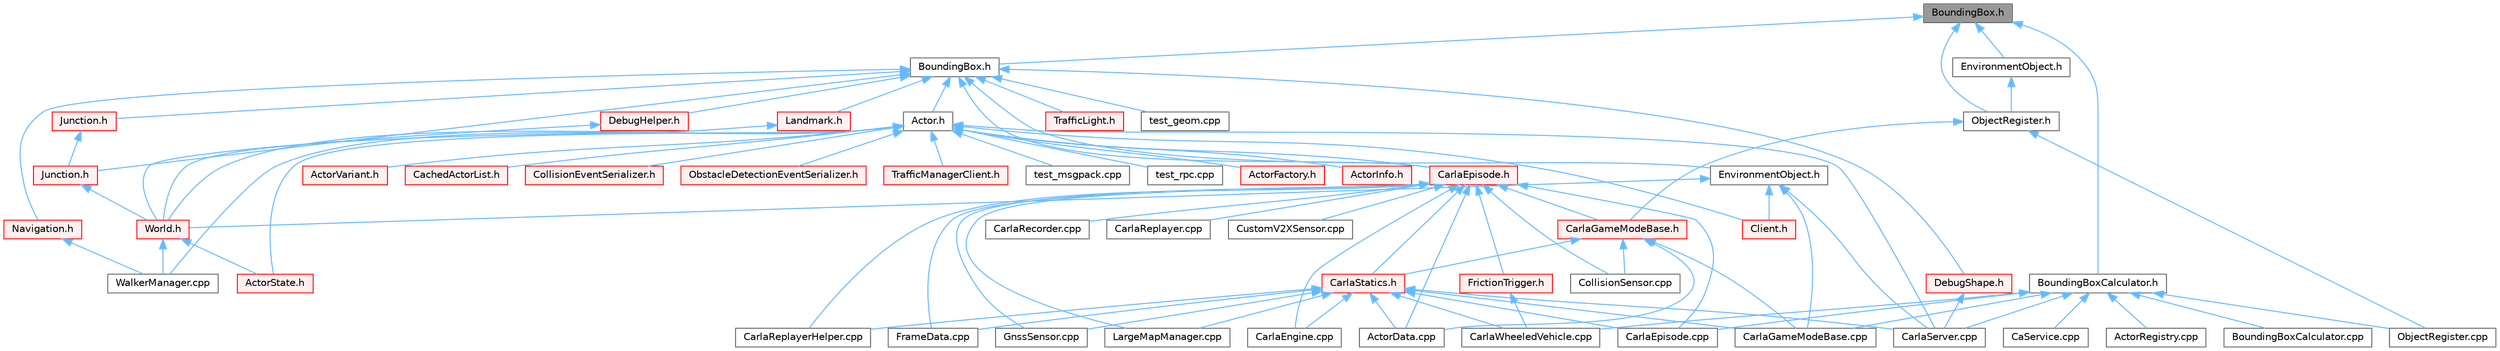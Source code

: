 digraph "BoundingBox.h"
{
 // INTERACTIVE_SVG=YES
 // LATEX_PDF_SIZE
  bgcolor="transparent";
  edge [fontname=Helvetica,fontsize=10,labelfontname=Helvetica,labelfontsize=10];
  node [fontname=Helvetica,fontsize=10,shape=box,height=0.2,width=0.4];
  Node1 [id="Node000001",label="BoundingBox.h",height=0.2,width=0.4,color="gray40", fillcolor="grey60", style="filled", fontcolor="black",tooltip=" "];
  Node1 -> Node2 [id="edge1_Node000001_Node000002",dir="back",color="steelblue1",style="solid",tooltip=" "];
  Node2 [id="Node000002",label="BoundingBox.h",height=0.2,width=0.4,color="grey40", fillcolor="white", style="filled",URL="$d2/dfe/LibCarla_2source_2carla_2geom_2BoundingBox_8h.html",tooltip=" "];
  Node2 -> Node3 [id="edge2_Node000002_Node000003",dir="back",color="steelblue1",style="solid",tooltip=" "];
  Node3 [id="Node000003",label="Actor.h",height=0.2,width=0.4,color="grey40", fillcolor="white", style="filled",URL="$d8/d73/rpc_2Actor_8h.html",tooltip=" "];
  Node3 -> Node4 [id="edge3_Node000003_Node000004",dir="back",color="steelblue1",style="solid",tooltip=" "];
  Node4 [id="Node000004",label="ActorFactory.h",height=0.2,width=0.4,color="red", fillcolor="#FFF0F0", style="filled",URL="$d7/dae/ActorFactory_8h.html",tooltip=" "];
  Node3 -> Node30 [id="edge4_Node000003_Node000030",dir="back",color="steelblue1",style="solid",tooltip=" "];
  Node30 [id="Node000030",label="ActorInfo.h",height=0.2,width=0.4,color="red", fillcolor="#FFF0F0", style="filled",URL="$d0/d4e/ActorInfo_8h.html",tooltip=" "];
  Node3 -> Node147 [id="edge5_Node000003_Node000147",dir="back",color="steelblue1",style="solid",tooltip=" "];
  Node147 [id="Node000147",label="ActorState.h",height=0.2,width=0.4,color="red", fillcolor="#FFF0F0", style="filled",URL="$d4/d22/client_2detail_2ActorState_8h.html",tooltip=" "];
  Node3 -> Node150 [id="edge6_Node000003_Node000150",dir="back",color="steelblue1",style="solid",tooltip=" "];
  Node150 [id="Node000150",label="ActorVariant.h",height=0.2,width=0.4,color="red", fillcolor="#FFF0F0", style="filled",URL="$d9/d0d/ActorVariant_8h.html",tooltip=" "];
  Node3 -> Node203 [id="edge7_Node000003_Node000203",dir="back",color="steelblue1",style="solid",tooltip=" "];
  Node203 [id="Node000203",label="CachedActorList.h",height=0.2,width=0.4,color="red", fillcolor="#FFF0F0", style="filled",URL="$d5/d81/CachedActorList_8h.html",tooltip=" "];
  Node3 -> Node38 [id="edge8_Node000003_Node000038",dir="back",color="steelblue1",style="solid",tooltip=" "];
  Node38 [id="Node000038",label="CarlaEpisode.h",height=0.2,width=0.4,color="red", fillcolor="#FFF0F0", style="filled",URL="$de/db8/CarlaEpisode_8h.html",tooltip=" "];
  Node38 -> Node32 [id="edge9_Node000038_Node000032",dir="back",color="steelblue1",style="solid",tooltip=" "];
  Node32 [id="Node000032",label="ActorData.cpp",height=0.2,width=0.4,color="grey40", fillcolor="white", style="filled",URL="$da/d7f/ActorData_8cpp.html",tooltip=" "];
  Node38 -> Node39 [id="edge10_Node000038_Node000039",dir="back",color="steelblue1",style="solid",tooltip=" "];
  Node39 [id="Node000039",label="CarlaEngine.cpp",height=0.2,width=0.4,color="grey40", fillcolor="white", style="filled",URL="$d6/da1/CarlaEngine_8cpp.html",tooltip=" "];
  Node38 -> Node40 [id="edge11_Node000038_Node000040",dir="back",color="steelblue1",style="solid",tooltip=" "];
  Node40 [id="Node000040",label="CarlaEpisode.cpp",height=0.2,width=0.4,color="grey40", fillcolor="white", style="filled",URL="$d6/dd9/CarlaEpisode_8cpp.html",tooltip=" "];
  Node38 -> Node41 [id="edge12_Node000038_Node000041",dir="back",color="steelblue1",style="solid",tooltip=" "];
  Node41 [id="Node000041",label="CarlaGameModeBase.h",height=0.2,width=0.4,color="red", fillcolor="#FFF0F0", style="filled",URL="$d3/d49/CarlaGameModeBase_8h.html",tooltip=" "];
  Node41 -> Node32 [id="edge13_Node000041_Node000032",dir="back",color="steelblue1",style="solid",tooltip=" "];
  Node41 -> Node42 [id="edge14_Node000041_Node000042",dir="back",color="steelblue1",style="solid",tooltip=" "];
  Node42 [id="Node000042",label="CarlaGameModeBase.cpp",height=0.2,width=0.4,color="grey40", fillcolor="white", style="filled",URL="$d0/d2e/CarlaGameModeBase_8cpp.html",tooltip=" "];
  Node41 -> Node43 [id="edge15_Node000041_Node000043",dir="back",color="steelblue1",style="solid",tooltip=" "];
  Node43 [id="Node000043",label="CarlaStatics.h",height=0.2,width=0.4,color="red", fillcolor="#FFF0F0", style="filled",URL="$d9/dc8/CarlaStatics_8h.html",tooltip=" "];
  Node43 -> Node32 [id="edge16_Node000043_Node000032",dir="back",color="steelblue1",style="solid",tooltip=" "];
  Node43 -> Node39 [id="edge17_Node000043_Node000039",dir="back",color="steelblue1",style="solid",tooltip=" "];
  Node43 -> Node40 [id="edge18_Node000043_Node000040",dir="back",color="steelblue1",style="solid",tooltip=" "];
  Node43 -> Node42 [id="edge19_Node000043_Node000042",dir="back",color="steelblue1",style="solid",tooltip=" "];
  Node43 -> Node47 [id="edge20_Node000043_Node000047",dir="back",color="steelblue1",style="solid",tooltip=" "];
  Node47 [id="Node000047",label="CarlaReplayerHelper.cpp",height=0.2,width=0.4,color="grey40", fillcolor="white", style="filled",URL="$d2/d32/CarlaReplayerHelper_8cpp.html",tooltip=" "];
  Node43 -> Node48 [id="edge21_Node000043_Node000048",dir="back",color="steelblue1",style="solid",tooltip=" "];
  Node48 [id="Node000048",label="CarlaServer.cpp",height=0.2,width=0.4,color="grey40", fillcolor="white", style="filled",URL="$db/d6c/CarlaServer_8cpp.html",tooltip=" "];
  Node43 -> Node50 [id="edge22_Node000043_Node000050",dir="back",color="steelblue1",style="solid",tooltip=" "];
  Node50 [id="Node000050",label="CarlaWheeledVehicle.cpp",height=0.2,width=0.4,color="grey40", fillcolor="white", style="filled",URL="$dc/d65/CarlaWheeledVehicle_8cpp.html",tooltip=" "];
  Node43 -> Node53 [id="edge23_Node000043_Node000053",dir="back",color="steelblue1",style="solid",tooltip=" "];
  Node53 [id="Node000053",label="FrameData.cpp",height=0.2,width=0.4,color="grey40", fillcolor="white", style="filled",URL="$df/d8a/FrameData_8cpp.html",tooltip=" "];
  Node43 -> Node54 [id="edge24_Node000043_Node000054",dir="back",color="steelblue1",style="solid",tooltip=" "];
  Node54 [id="Node000054",label="GnssSensor.cpp",height=0.2,width=0.4,color="grey40", fillcolor="white", style="filled",URL="$d7/d22/GnssSensor_8cpp.html",tooltip=" "];
  Node43 -> Node55 [id="edge25_Node000043_Node000055",dir="back",color="steelblue1",style="solid",tooltip=" "];
  Node55 [id="Node000055",label="LargeMapManager.cpp",height=0.2,width=0.4,color="grey40", fillcolor="white", style="filled",URL="$df/d6c/LargeMapManager_8cpp.html",tooltip=" "];
  Node41 -> Node71 [id="edge26_Node000041_Node000071",dir="back",color="steelblue1",style="solid",tooltip=" "];
  Node71 [id="Node000071",label="CollisionSensor.cpp",height=0.2,width=0.4,color="grey40", fillcolor="white", style="filled",URL="$da/df0/CollisionSensor_8cpp.html",tooltip=" "];
  Node38 -> Node73 [id="edge27_Node000038_Node000073",dir="back",color="steelblue1",style="solid",tooltip=" "];
  Node73 [id="Node000073",label="CarlaRecorder.cpp",height=0.2,width=0.4,color="grey40", fillcolor="white", style="filled",URL="$da/d49/CarlaRecorder_8cpp.html",tooltip=" "];
  Node38 -> Node74 [id="edge28_Node000038_Node000074",dir="back",color="steelblue1",style="solid",tooltip=" "];
  Node74 [id="Node000074",label="CarlaReplayer.cpp",height=0.2,width=0.4,color="grey40", fillcolor="white", style="filled",URL="$db/dba/CarlaReplayer_8cpp.html",tooltip=" "];
  Node38 -> Node47 [id="edge29_Node000038_Node000047",dir="back",color="steelblue1",style="solid",tooltip=" "];
  Node38 -> Node43 [id="edge30_Node000038_Node000043",dir="back",color="steelblue1",style="solid",tooltip=" "];
  Node38 -> Node71 [id="edge31_Node000038_Node000071",dir="back",color="steelblue1",style="solid",tooltip=" "];
  Node38 -> Node75 [id="edge32_Node000038_Node000075",dir="back",color="steelblue1",style="solid",tooltip=" "];
  Node75 [id="Node000075",label="CustomV2XSensor.cpp",height=0.2,width=0.4,color="grey40", fillcolor="white", style="filled",URL="$d8/d97/CustomV2XSensor_8cpp.html",tooltip=" "];
  Node38 -> Node53 [id="edge33_Node000038_Node000053",dir="back",color="steelblue1",style="solid",tooltip=" "];
  Node38 -> Node76 [id="edge34_Node000038_Node000076",dir="back",color="steelblue1",style="solid",tooltip=" "];
  Node76 [id="Node000076",label="FrictionTrigger.h",height=0.2,width=0.4,color="red", fillcolor="#FFF0F0", style="filled",URL="$d4/d30/FrictionTrigger_8h.html",tooltip=" "];
  Node76 -> Node50 [id="edge35_Node000076_Node000050",dir="back",color="steelblue1",style="solid",tooltip=" "];
  Node38 -> Node54 [id="edge36_Node000038_Node000054",dir="back",color="steelblue1",style="solid",tooltip=" "];
  Node38 -> Node55 [id="edge37_Node000038_Node000055",dir="back",color="steelblue1",style="solid",tooltip=" "];
  Node3 -> Node48 [id="edge38_Node000003_Node000048",dir="back",color="steelblue1",style="solid",tooltip=" "];
  Node3 -> Node208 [id="edge39_Node000003_Node000208",dir="back",color="steelblue1",style="solid",tooltip=" "];
  Node208 [id="Node000208",label="Client.h",height=0.2,width=0.4,color="red", fillcolor="#FFF0F0", style="filled",URL="$df/d8b/client_2detail_2Client_8h.html",tooltip=" "];
  Node3 -> Node210 [id="edge40_Node000003_Node000210",dir="back",color="steelblue1",style="solid",tooltip=" "];
  Node210 [id="Node000210",label="CollisionEventSerializer.h",height=0.2,width=0.4,color="red", fillcolor="#FFF0F0", style="filled",URL="$d8/d9f/CollisionEventSerializer_8h.html",tooltip=" "];
  Node3 -> Node216 [id="edge41_Node000003_Node000216",dir="back",color="steelblue1",style="solid",tooltip=" "];
  Node216 [id="Node000216",label="ObstacleDetectionEventSerializer.h",height=0.2,width=0.4,color="red", fillcolor="#FFF0F0", style="filled",URL="$d3/d5c/ObstacleDetectionEventSerializer_8h.html",tooltip=" "];
  Node3 -> Node217 [id="edge42_Node000003_Node000217",dir="back",color="steelblue1",style="solid",tooltip=" "];
  Node217 [id="Node000217",label="TrafficManagerClient.h",height=0.2,width=0.4,color="red", fillcolor="#FFF0F0", style="filled",URL="$d9/d60/TrafficManagerClient_8h.html",tooltip=" "];
  Node3 -> Node27 [id="edge43_Node000003_Node000027",dir="back",color="steelblue1",style="solid",tooltip=" "];
  Node27 [id="Node000027",label="WalkerManager.cpp",height=0.2,width=0.4,color="grey40", fillcolor="white", style="filled",URL="$d2/dbb/WalkerManager_8cpp.html",tooltip=" "];
  Node3 -> Node207 [id="edge44_Node000003_Node000207",dir="back",color="steelblue1",style="solid",tooltip=" "];
  Node207 [id="Node000207",label="World.h",height=0.2,width=0.4,color="red", fillcolor="#FFF0F0", style="filled",URL="$dd/d5b/World_8h.html",tooltip=" "];
  Node207 -> Node147 [id="edge45_Node000207_Node000147",dir="back",color="steelblue1",style="solid",tooltip=" "];
  Node207 -> Node27 [id="edge46_Node000207_Node000027",dir="back",color="steelblue1",style="solid",tooltip=" "];
  Node3 -> Node218 [id="edge47_Node000003_Node000218",dir="back",color="steelblue1",style="solid",tooltip=" "];
  Node218 [id="Node000218",label="test_msgpack.cpp",height=0.2,width=0.4,color="grey40", fillcolor="white", style="filled",URL="$dc/ddc/test__msgpack_8cpp.html",tooltip=" "];
  Node3 -> Node219 [id="edge48_Node000003_Node000219",dir="back",color="steelblue1",style="solid",tooltip=" "];
  Node219 [id="Node000219",label="test_rpc.cpp",height=0.2,width=0.4,color="grey40", fillcolor="white", style="filled",URL="$df/d8b/test__rpc_8cpp.html",tooltip=" "];
  Node2 -> Node38 [id="edge49_Node000002_Node000038",dir="back",color="steelblue1",style="solid",tooltip=" "];
  Node2 -> Node220 [id="edge50_Node000002_Node000220",dir="back",color="steelblue1",style="solid",tooltip=" "];
  Node220 [id="Node000220",label="DebugHelper.h",height=0.2,width=0.4,color="red", fillcolor="#FFF0F0", style="filled",URL="$d1/dbe/DebugHelper_8h.html",tooltip=" "];
  Node220 -> Node207 [id="edge51_Node000220_Node000207",dir="back",color="steelblue1",style="solid",tooltip=" "];
  Node2 -> Node221 [id="edge52_Node000002_Node000221",dir="back",color="steelblue1",style="solid",tooltip=" "];
  Node221 [id="Node000221",label="DebugShape.h",height=0.2,width=0.4,color="red", fillcolor="#FFF0F0", style="filled",URL="$dd/dd3/DebugShape_8h.html",tooltip=" "];
  Node221 -> Node48 [id="edge53_Node000221_Node000048",dir="back",color="steelblue1",style="solid",tooltip=" "];
  Node2 -> Node222 [id="edge54_Node000002_Node000222",dir="back",color="steelblue1",style="solid",tooltip=" "];
  Node222 [id="Node000222",label="EnvironmentObject.h",height=0.2,width=0.4,color="grey40", fillcolor="white", style="filled",URL="$de/d10/LibCarla_2source_2carla_2rpc_2EnvironmentObject_8h.html",tooltip=" "];
  Node222 -> Node42 [id="edge55_Node000222_Node000042",dir="back",color="steelblue1",style="solid",tooltip=" "];
  Node222 -> Node48 [id="edge56_Node000222_Node000048",dir="back",color="steelblue1",style="solid",tooltip=" "];
  Node222 -> Node208 [id="edge57_Node000222_Node000208",dir="back",color="steelblue1",style="solid",tooltip=" "];
  Node222 -> Node207 [id="edge58_Node000222_Node000207",dir="back",color="steelblue1",style="solid",tooltip=" "];
  Node2 -> Node223 [id="edge59_Node000002_Node000223",dir="back",color="steelblue1",style="solid",tooltip=" "];
  Node223 [id="Node000223",label="Junction.h",height=0.2,width=0.4,color="red", fillcolor="#FFF0F0", style="filled",URL="$dd/d55/client_2Junction_8h.html",tooltip=" "];
  Node223 -> Node207 [id="edge60_Node000223_Node000207",dir="back",color="steelblue1",style="solid",tooltip=" "];
  Node2 -> Node227 [id="edge61_Node000002_Node000227",dir="back",color="steelblue1",style="solid",tooltip=" "];
  Node227 [id="Node000227",label="Junction.h",height=0.2,width=0.4,color="red", fillcolor="#FFF0F0", style="filled",URL="$d1/d3a/road_2Junction_8h.html",tooltip=" "];
  Node227 -> Node223 [id="edge62_Node000227_Node000223",dir="back",color="steelblue1",style="solid",tooltip=" "];
  Node2 -> Node277 [id="edge63_Node000002_Node000277",dir="back",color="steelblue1",style="solid",tooltip=" "];
  Node277 [id="Node000277",label="Landmark.h",height=0.2,width=0.4,color="red", fillcolor="#FFF0F0", style="filled",URL="$db/d18/Landmark_8h.html",tooltip=" "];
  Node277 -> Node207 [id="edge64_Node000277_Node000207",dir="back",color="steelblue1",style="solid",tooltip=" "];
  Node2 -> Node197 [id="edge65_Node000002_Node000197",dir="back",color="steelblue1",style="solid",tooltip=" "];
  Node197 [id="Node000197",label="Navigation.h",height=0.2,width=0.4,color="red", fillcolor="#FFF0F0", style="filled",URL="$d0/d36/Navigation_8h.html",tooltip=" "];
  Node197 -> Node27 [id="edge66_Node000197_Node000027",dir="back",color="steelblue1",style="solid",tooltip=" "];
  Node2 -> Node194 [id="edge67_Node000002_Node000194",dir="back",color="steelblue1",style="solid",tooltip=" "];
  Node194 [id="Node000194",label="TrafficLight.h",height=0.2,width=0.4,color="red", fillcolor="#FFF0F0", style="filled",URL="$d5/d9e/TrafficLight_8h.html",tooltip=" "];
  Node2 -> Node278 [id="edge68_Node000002_Node000278",dir="back",color="steelblue1",style="solid",tooltip=" "];
  Node278 [id="Node000278",label="test_geom.cpp",height=0.2,width=0.4,color="grey40", fillcolor="white", style="filled",URL="$d6/dd9/test__geom_8cpp.html",tooltip=" "];
  Node1 -> Node279 [id="edge69_Node000001_Node000279",dir="back",color="steelblue1",style="solid",tooltip=" "];
  Node279 [id="Node000279",label="BoundingBoxCalculator.h",height=0.2,width=0.4,color="grey40", fillcolor="white", style="filled",URL="$d8/dca/BoundingBoxCalculator_8h.html",tooltip=" "];
  Node279 -> Node33 [id="edge70_Node000279_Node000033",dir="back",color="steelblue1",style="solid",tooltip=" "];
  Node33 [id="Node000033",label="ActorRegistry.cpp",height=0.2,width=0.4,color="grey40", fillcolor="white", style="filled",URL="$d3/df3/ActorRegistry_8cpp.html",tooltip=" "];
  Node279 -> Node263 [id="edge71_Node000279_Node000263",dir="back",color="steelblue1",style="solid",tooltip=" "];
  Node263 [id="Node000263",label="BoundingBoxCalculator.cpp",height=0.2,width=0.4,color="grey40", fillcolor="white", style="filled",URL="$dd/dd8/BoundingBoxCalculator_8cpp.html",tooltip=" "];
  Node279 -> Node81 [id="edge72_Node000279_Node000081",dir="back",color="steelblue1",style="solid",tooltip=" "];
  Node81 [id="Node000081",label="CaService.cpp",height=0.2,width=0.4,color="grey40", fillcolor="white", style="filled",URL="$d0/d8d/CaService_8cpp.html",tooltip=" "];
  Node279 -> Node40 [id="edge73_Node000279_Node000040",dir="back",color="steelblue1",style="solid",tooltip=" "];
  Node279 -> Node42 [id="edge74_Node000279_Node000042",dir="back",color="steelblue1",style="solid",tooltip=" "];
  Node279 -> Node48 [id="edge75_Node000279_Node000048",dir="back",color="steelblue1",style="solid",tooltip=" "];
  Node279 -> Node50 [id="edge76_Node000279_Node000050",dir="back",color="steelblue1",style="solid",tooltip=" "];
  Node279 -> Node266 [id="edge77_Node000279_Node000266",dir="back",color="steelblue1",style="solid",tooltip=" "];
  Node266 [id="Node000266",label="ObjectRegister.cpp",height=0.2,width=0.4,color="grey40", fillcolor="white", style="filled",URL="$d7/d86/ObjectRegister_8cpp.html",tooltip=" "];
  Node1 -> Node280 [id="edge78_Node000001_Node000280",dir="back",color="steelblue1",style="solid",tooltip=" "];
  Node280 [id="Node000280",label="EnvironmentObject.h",height=0.2,width=0.4,color="grey40", fillcolor="white", style="filled",URL="$d0/d01/Unreal_2CarlaUE4_2Plugins_2Carla_2Source_2Carla_2Util_2EnvironmentObject_8h.html",tooltip=" "];
  Node280 -> Node265 [id="edge79_Node000280_Node000265",dir="back",color="steelblue1",style="solid",tooltip=" "];
  Node265 [id="Node000265",label="ObjectRegister.h",height=0.2,width=0.4,color="grey40", fillcolor="white", style="filled",URL="$d4/d5b/ObjectRegister_8h.html",tooltip=" "];
  Node265 -> Node41 [id="edge80_Node000265_Node000041",dir="back",color="steelblue1",style="solid",tooltip=" "];
  Node265 -> Node266 [id="edge81_Node000265_Node000266",dir="back",color="steelblue1",style="solid",tooltip=" "];
  Node1 -> Node265 [id="edge82_Node000001_Node000265",dir="back",color="steelblue1",style="solid",tooltip=" "];
}
